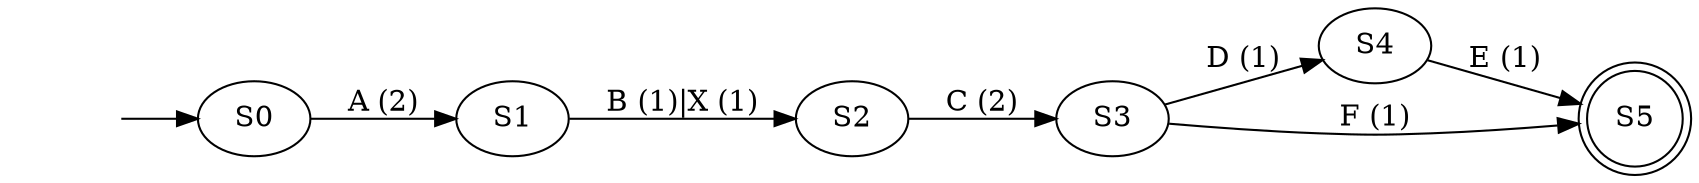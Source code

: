 digraph G {
rankdir=LR;
null [shape=plaintext label=""];
null -> S0
S1 -> S2 [label="B (1)|X (1)"];
S2 -> S3 [label="C (2)"];
S3 -> S4 [label="D (1)"];
S5 [shape=doublecircle];
S3 -> S5 [label="F (1)"];
S0 -> S1 [label="A (2)"];
S5 [shape=doublecircle];
S4 -> S5 [label="E (1)"];
}
